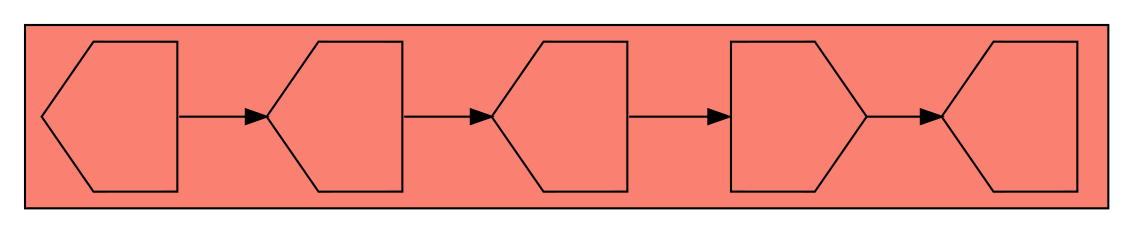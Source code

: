 digraph asm {
	rotate=90;
	edge [headport=n,tailport=s];
subgraph cluster_C17043_2139_4664_2065_17838 {
	17043 [label="",height=1,width=1,shape=house];
	2139 [label="",height=1,width=1,shape=house];
	4664 [label="",height=1,width=1,shape=house];
	2065 [label="",height=1,width=1,shape=invhouse];
	17838 [label="",height=1,width=1,shape=house];
	style=filled;
	fillcolor=salmon;
}
	17043 -> 2139
	2139 -> 4664
	4664 -> 2065
	2065 -> 17838
}
